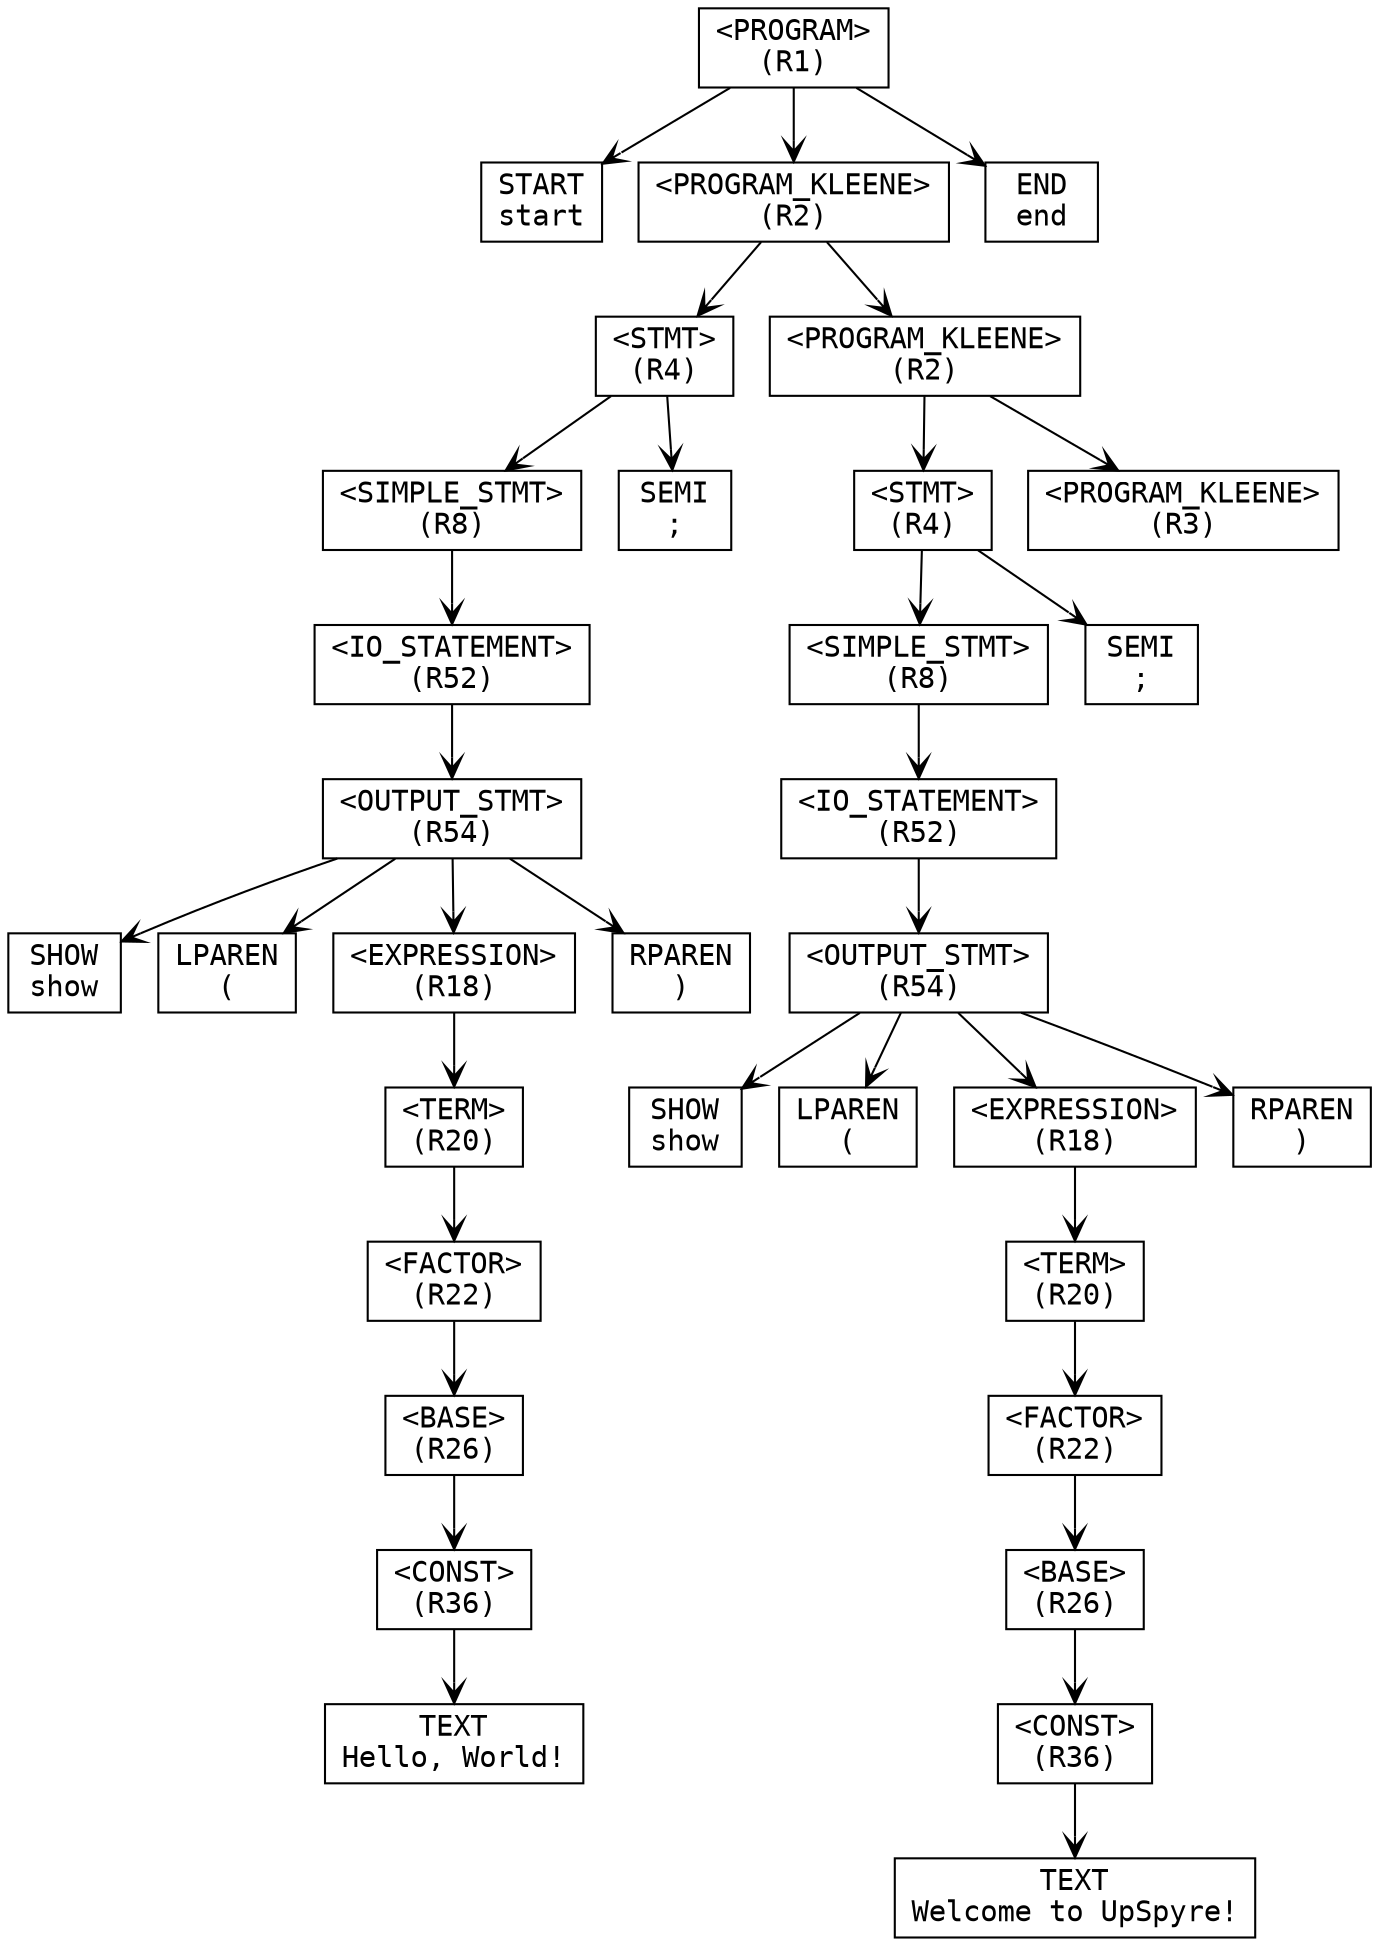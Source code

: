 digraph ParseTree {
  node [shape=box, fontname="Courier"];
  edge [arrowhead=vee];
  n779358012 [label="<PROGRAM>\n(R1)"];
  n809663039 [label="START\nstart"];
  n779358012 -> n809663039;
  n1473783782 [label="<PROGRAM_KLEENE>\n(R2)"];
  n1155447687 [label="<STMT>\n(R4)"];
  n1025662953 [label="<SIMPLE_STMT>\n(R8)"];
  n1828866200 [label="<IO_STATEMENT>\n(R52)"];
  n2071180745 [label="<OUTPUT_STMT>\n(R54)"];
  n1245719459 [label="SHOW\nshow"];
  n2071180745 -> n1245719459;
  n1706227733 [label="LPAREN\n("];
  n2071180745 -> n1706227733;
  n445328051 [label="<EXPRESSION>\n(R18)"];
  n2083527126 [label="<TERM>\n(R20)"];
  n937830592 [label="<FACTOR>\n(R22)"];
  n1172704377 [label="<BASE>\n(R26)"];
  n117139652 [label="<CONST>\n(R36)"];
  n2054762340 [label="TEXT\nHello, World!"];
  n117139652 -> n2054762340;
  n1172704377 -> n117139652;
  n937830592 -> n1172704377;
  n2083527126 -> n937830592;
  n445328051 -> n2083527126;
  n2071180745 -> n445328051;
  n2095036611 [label="RPAREN\n)"];
  n2071180745 -> n2095036611;
  n1828866200 -> n2071180745;
  n1025662953 -> n1828866200;
  n1155447687 -> n1025662953;
  n154134245 [label="SEMI\n;"];
  n1155447687 -> n154134245;
  n1473783782 -> n1155447687;
  n1422852684 [label="<PROGRAM_KLEENE>\n(R2)"];
  n1744704958 [label="<STMT>\n(R4)"];
  n1726394402 [label="<SIMPLE_STMT>\n(R8)"];
  n268991189 [label="<IO_STATEMENT>\n(R52)"];
  n1014614010 [label="<OUTPUT_STMT>\n(R54)"];
  n725444142 [label="SHOW\nshow"];
  n1014614010 -> n725444142;
  n2022290635 [label="LPAREN\n("];
  n1014614010 -> n2022290635;
  n721729501 [label="<EXPRESSION>\n(R18)"];
  n1496376144 [label="<TERM>\n(R20)"];
  n427618894 [label="<FACTOR>\n(R22)"];
  n744895046 [label="<BASE>\n(R26)"];
  n584241736 [label="<CONST>\n(R36)"];
  n2082905889 [label="TEXT\nWelcome to UpSpyre!"];
  n584241736 -> n2082905889;
  n744895046 -> n584241736;
  n427618894 -> n744895046;
  n1496376144 -> n427618894;
  n721729501 -> n1496376144;
  n1014614010 -> n721729501;
  n37153897 [label="RPAREN\n)"];
  n1014614010 -> n37153897;
  n268991189 -> n1014614010;
  n1726394402 -> n268991189;
  n1744704958 -> n1726394402;
  n534714987 [label="SEMI\n;"];
  n1744704958 -> n534714987;
  n1422852684 -> n1744704958;
  n724290378 [label="<PROGRAM_KLEENE>\n(R3)"];
  n1422852684 -> n724290378;
  n1473783782 -> n1422852684;
  n779358012 -> n1473783782;
  n1664915097 [label="END\nend"];
  n779358012 -> n1664915097;
}